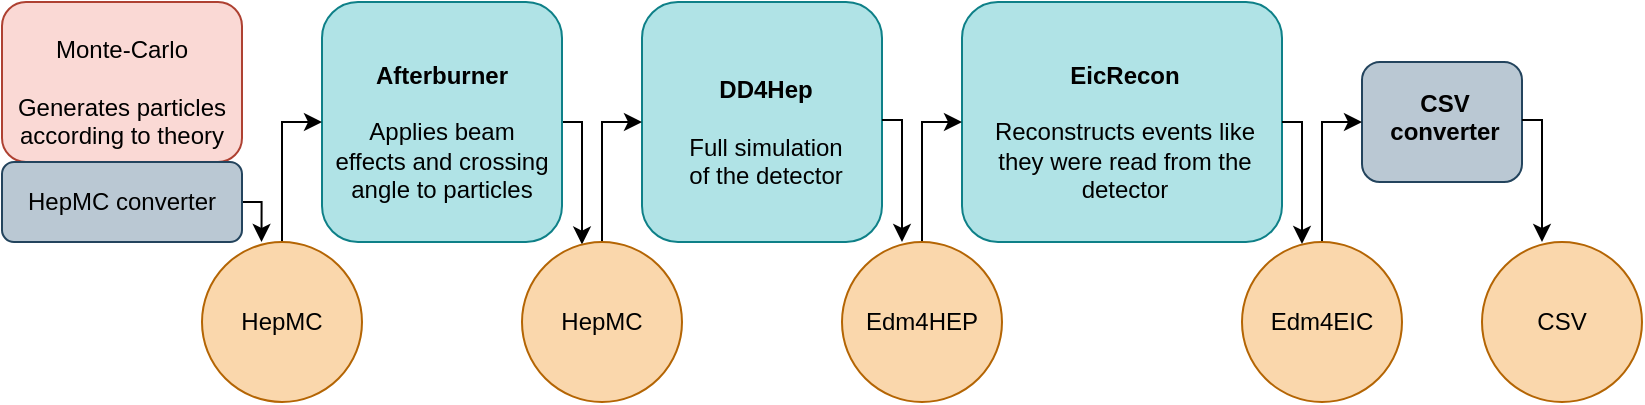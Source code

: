 <mxfile version="28.0.6">
  <diagram name="Page-1" id="k8XnCEv2SowsTTEoivaE">
    <mxGraphModel dx="2066" dy="1202" grid="1" gridSize="10" guides="1" tooltips="1" connect="1" arrows="1" fold="1" page="1" pageScale="1" pageWidth="850" pageHeight="1100" math="0" shadow="0" adaptiveColors="auto">
      <root>
        <mxCell id="0" />
        <mxCell id="1" parent="0" />
        <mxCell id="-6DBQfd8F7PWS6xgnMug-20" style="edgeStyle=orthogonalEdgeStyle;rounded=0;orthogonalLoop=1;jettySize=auto;html=1;exitX=1;exitY=0.5;exitDx=0;exitDy=0;" parent="1" source="-6DBQfd8F7PWS6xgnMug-1" target="-6DBQfd8F7PWS6xgnMug-8" edge="1">
          <mxGeometry relative="1" as="geometry">
            <mxPoint x="290" y="110" as="targetPoint" />
            <Array as="points">
              <mxPoint x="290" y="80" />
            </Array>
          </mxGeometry>
        </mxCell>
        <mxCell id="-6DBQfd8F7PWS6xgnMug-1" value="&lt;b&gt;&lt;font&gt;Afterburner&lt;/font&gt;&lt;/b&gt;&lt;br&gt;&lt;br&gt;Applies beam effects and crossing angle to particles" style="rounded=1;whiteSpace=wrap;html=1;spacingLeft=5;spacingRight=5;fillColor=#b0e3e6;strokeColor=#0e8088;labelBackgroundColor=none;spacingTop=10;" parent="1" vertex="1">
          <mxGeometry x="160" y="20" width="120" height="120" as="geometry" />
        </mxCell>
        <mxCell id="-6DBQfd8F7PWS6xgnMug-18" style="edgeStyle=orthogonalEdgeStyle;rounded=0;orthogonalLoop=1;jettySize=auto;html=1;exitX=0.5;exitY=0;exitDx=0;exitDy=0;entryX=0;entryY=0.5;entryDx=0;entryDy=0;" parent="1" source="-6DBQfd8F7PWS6xgnMug-2" target="-6DBQfd8F7PWS6xgnMug-1" edge="1">
          <mxGeometry relative="1" as="geometry" />
        </mxCell>
        <mxCell id="-6DBQfd8F7PWS6xgnMug-2" value="HepMC" style="ellipse;whiteSpace=wrap;html=1;aspect=fixed;fillColor=#fad7ac;strokeColor=#b46504;" parent="1" vertex="1">
          <mxGeometry x="100" y="140" width="80" height="80" as="geometry" />
        </mxCell>
        <mxCell id="-6DBQfd8F7PWS6xgnMug-5" value="&lt;b&gt;&lt;font&gt;DD4Hep&lt;/font&gt;&lt;/b&gt;&lt;div&gt;&lt;br&gt;Full simulation of&amp;nbsp;&lt;span style=&quot;background-color: transparent; color: light-dark(rgb(0, 0, 0), rgb(237, 237, 237));&quot;&gt;the detector&lt;/span&gt;&lt;/div&gt;" style="rounded=1;whiteSpace=wrap;html=1;spacingLeft=9;spacingRight=5;fillColor=#b0e3e6;strokeColor=#0e8088;labelBackgroundColor=none;spacingTop=10;" parent="1" vertex="1">
          <mxGeometry x="320" y="20" width="120" height="120" as="geometry" />
        </mxCell>
        <mxCell id="-6DBQfd8F7PWS6xgnMug-6" value="&lt;b&gt;&lt;font&gt;EicRecon&lt;/font&gt;&lt;/b&gt;&lt;div&gt;&lt;br&gt;Reconstructs events like they were read from the detector&lt;/div&gt;" style="rounded=1;whiteSpace=wrap;html=1;spacingLeft=10;spacingRight=7;fillColor=#b0e3e6;strokeColor=#0e8088;labelBackgroundColor=none;spacingTop=10;" parent="1" vertex="1">
          <mxGeometry x="480" y="20" width="160" height="120" as="geometry" />
        </mxCell>
        <mxCell id="-6DBQfd8F7PWS6xgnMug-7" value="&lt;b&gt;&lt;font&gt;CSV converter&lt;/font&gt;&lt;/b&gt;&lt;div&gt;&lt;br&gt;&lt;/div&gt;" style="rounded=1;whiteSpace=wrap;html=1;spacingLeft=10;spacingRight=7;fillColor=#bac8d3;strokeColor=#23445d;labelBackgroundColor=none;spacingTop=10;" parent="1" vertex="1">
          <mxGeometry x="680" y="50" width="80" height="60" as="geometry" />
        </mxCell>
        <mxCell id="-6DBQfd8F7PWS6xgnMug-21" style="edgeStyle=orthogonalEdgeStyle;rounded=0;orthogonalLoop=1;jettySize=auto;html=1;exitX=0.5;exitY=0;exitDx=0;exitDy=0;entryX=0;entryY=0.5;entryDx=0;entryDy=0;" parent="1" source="-6DBQfd8F7PWS6xgnMug-8" target="-6DBQfd8F7PWS6xgnMug-5" edge="1">
          <mxGeometry relative="1" as="geometry" />
        </mxCell>
        <mxCell id="-6DBQfd8F7PWS6xgnMug-8" value="HepMC" style="ellipse;whiteSpace=wrap;html=1;aspect=fixed;fillColor=#fad7ac;strokeColor=#b46504;" parent="1" vertex="1">
          <mxGeometry x="260" y="140" width="80" height="80" as="geometry" />
        </mxCell>
        <mxCell id="-6DBQfd8F7PWS6xgnMug-28" style="edgeStyle=orthogonalEdgeStyle;rounded=0;orthogonalLoop=1;jettySize=auto;html=1;exitX=0.5;exitY=0;exitDx=0;exitDy=0;entryX=0;entryY=0.5;entryDx=0;entryDy=0;" parent="1" source="-6DBQfd8F7PWS6xgnMug-9" target="-6DBQfd8F7PWS6xgnMug-6" edge="1">
          <mxGeometry relative="1" as="geometry" />
        </mxCell>
        <mxCell id="-6DBQfd8F7PWS6xgnMug-9" value="Edm4HEP" style="ellipse;whiteSpace=wrap;html=1;aspect=fixed;fillColor=#fad7ac;strokeColor=#b46504;" parent="1" vertex="1">
          <mxGeometry x="420" y="140" width="80" height="80" as="geometry" />
        </mxCell>
        <mxCell id="-6DBQfd8F7PWS6xgnMug-29" style="edgeStyle=orthogonalEdgeStyle;rounded=0;orthogonalLoop=1;jettySize=auto;html=1;exitX=0.5;exitY=0;exitDx=0;exitDy=0;entryX=0;entryY=0.5;entryDx=0;entryDy=0;" parent="1" source="-6DBQfd8F7PWS6xgnMug-10" target="-6DBQfd8F7PWS6xgnMug-7" edge="1">
          <mxGeometry relative="1" as="geometry" />
        </mxCell>
        <mxCell id="-6DBQfd8F7PWS6xgnMug-10" value="Edm4EIC" style="ellipse;whiteSpace=wrap;html=1;aspect=fixed;fillColor=#fad7ac;strokeColor=#b46504;" parent="1" vertex="1">
          <mxGeometry x="620" y="140" width="80" height="80" as="geometry" />
        </mxCell>
        <mxCell id="-6DBQfd8F7PWS6xgnMug-17" style="edgeStyle=orthogonalEdgeStyle;rounded=0;orthogonalLoop=1;jettySize=auto;html=1;exitX=1;exitY=0.5;exitDx=0;exitDy=0;entryX=0.372;entryY=0;entryDx=0;entryDy=0;entryPerimeter=0;" parent="1" source="-6DBQfd8F7PWS6xgnMug-12" target="-6DBQfd8F7PWS6xgnMug-2" edge="1">
          <mxGeometry relative="1" as="geometry">
            <Array as="points">
              <mxPoint x="130" y="120" />
            </Array>
          </mxGeometry>
        </mxCell>
        <mxCell id="-6DBQfd8F7PWS6xgnMug-11" value="Monte-Carlo&lt;br&gt;&lt;br&gt;Generates particles according to theory" style="rounded=1;whiteSpace=wrap;spacingLeft=5;spacingRight=5;fillColor=#fad9d5;strokeColor=#ae4132;labelBackgroundColor=none;spacingTop=10;fontColor=default;textShadow=0;html=1;convertToSvg=0;" parent="1" vertex="1">
          <mxGeometry y="20" width="120" height="80" as="geometry" />
        </mxCell>
        <mxCell id="-6DBQfd8F7PWS6xgnMug-12" value="HepMC converter" style="rounded=1;whiteSpace=wrap;html=1;fillColor=#bac8d3;strokeColor=#23445d;" parent="1" vertex="1">
          <mxGeometry y="100" width="120" height="40" as="geometry" />
        </mxCell>
        <mxCell id="-6DBQfd8F7PWS6xgnMug-13" value="CSV" style="ellipse;whiteSpace=wrap;html=1;aspect=fixed;fillColor=#fad7ac;strokeColor=#b46504;" parent="1" vertex="1">
          <mxGeometry x="740" y="140" width="80" height="80" as="geometry" />
        </mxCell>
        <mxCell id="-6DBQfd8F7PWS6xgnMug-22" style="edgeStyle=orthogonalEdgeStyle;rounded=0;orthogonalLoop=1;jettySize=auto;html=1;exitX=1;exitY=0.5;exitDx=0;exitDy=0;" parent="1" edge="1">
          <mxGeometry relative="1" as="geometry">
            <mxPoint x="450" y="140" as="targetPoint" />
            <mxPoint x="440" y="79" as="sourcePoint" />
            <Array as="points">
              <mxPoint x="450" y="79" />
            </Array>
          </mxGeometry>
        </mxCell>
        <mxCell id="-6DBQfd8F7PWS6xgnMug-24" style="edgeStyle=orthogonalEdgeStyle;rounded=0;orthogonalLoop=1;jettySize=auto;html=1;exitX=1;exitY=0.5;exitDx=0;exitDy=0;" parent="1" edge="1">
          <mxGeometry relative="1" as="geometry">
            <mxPoint x="650" y="141" as="targetPoint" />
            <mxPoint x="640" y="80" as="sourcePoint" />
            <Array as="points">
              <mxPoint x="650" y="80" />
            </Array>
          </mxGeometry>
        </mxCell>
        <mxCell id="-6DBQfd8F7PWS6xgnMug-26" style="edgeStyle=orthogonalEdgeStyle;rounded=0;orthogonalLoop=1;jettySize=auto;html=1;exitX=1;exitY=0.5;exitDx=0;exitDy=0;" parent="1" edge="1">
          <mxGeometry relative="1" as="geometry">
            <mxPoint x="770" y="140" as="targetPoint" />
            <mxPoint x="760" y="79" as="sourcePoint" />
            <Array as="points">
              <mxPoint x="770" y="79" />
            </Array>
          </mxGeometry>
        </mxCell>
      </root>
    </mxGraphModel>
  </diagram>
</mxfile>
